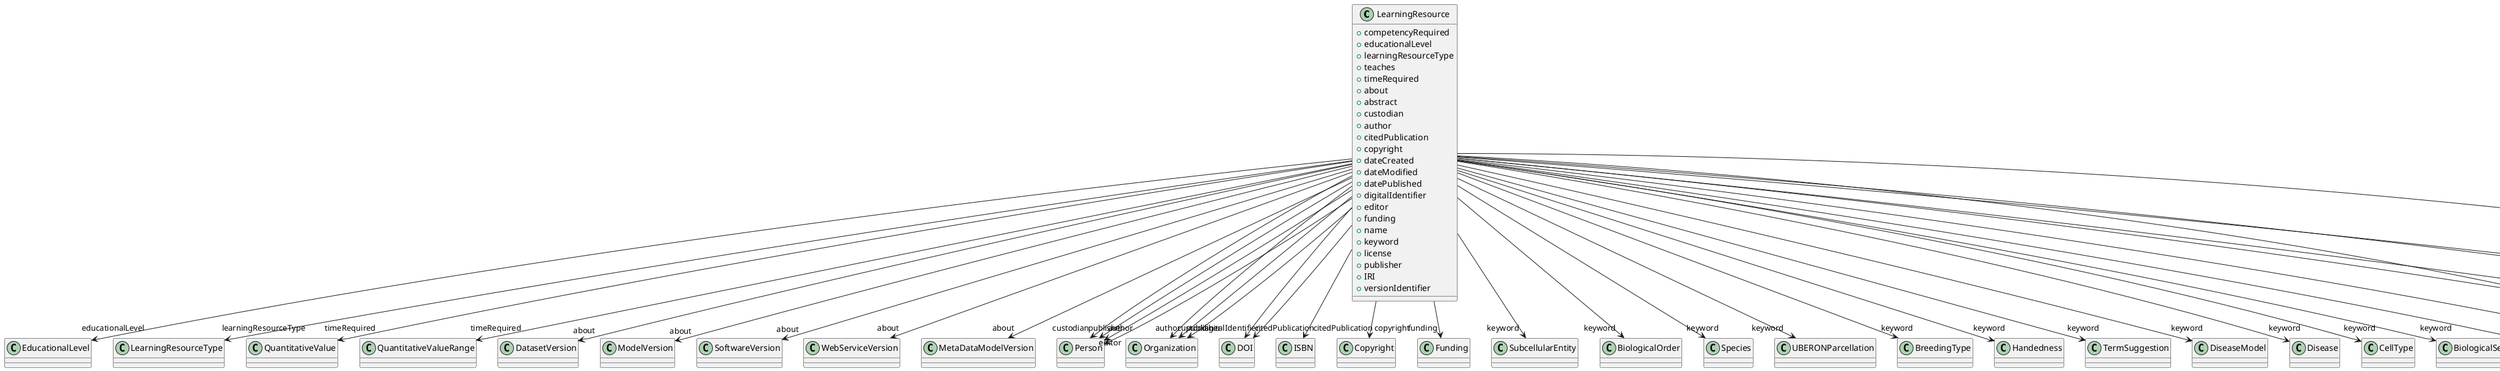 @startuml
class LearningResource {
+competencyRequired
+educationalLevel
+learningResourceType
+teaches
+timeRequired
+about
+abstract
+custodian
+author
+citedPublication
+copyright
+dateCreated
+dateModified
+datePublished
+digitalIdentifier
+editor
+funding
+name
+keyword
+license
+publisher
+IRI
+versionIdentifier

}
LearningResource -d-> "educationalLevel" EducationalLevel
LearningResource -d-> "learningResourceType" LearningResourceType
LearningResource -d-> "timeRequired" QuantitativeValue
LearningResource -d-> "timeRequired" QuantitativeValueRange
LearningResource -d-> "about" DatasetVersion
LearningResource -d-> "about" ModelVersion
LearningResource -d-> "about" SoftwareVersion
LearningResource -d-> "about" WebServiceVersion
LearningResource -d-> "about" MetaDataModelVersion
LearningResource -d-> "custodian" Person
LearningResource -d-> "custodian" Organization
LearningResource -d-> "author" Person
LearningResource -d-> "author" Organization
LearningResource -d-> "citedPublication" DOI
LearningResource -d-> "citedPublication" ISBN
LearningResource -d-> "copyright" Copyright
LearningResource -d-> "digitalIdentifier" DOI
LearningResource -d-> "editor" Person
LearningResource -d-> "funding" Funding
LearningResource -d-> "keyword" SubcellularEntity
LearningResource -d-> "keyword" BiologicalOrder
LearningResource -d-> "keyword" Species
LearningResource -d-> "keyword" UBERONParcellation
LearningResource -d-> "keyword" BreedingType
LearningResource -d-> "keyword" Handedness
LearningResource -d-> "keyword" TermSuggestion
LearningResource -d-> "keyword" DiseaseModel
LearningResource -d-> "keyword" Disease
LearningResource -d-> "keyword" CellType
LearningResource -d-> "keyword" BiologicalSex
LearningResource -d-> "keyword" CellCultureType
LearningResource -d-> "keyword" MolecularEntity
LearningResource -d-> "keyword" Organ
LearningResource -d-> "keyword" GeneticStrainType
LearningResource -d-> "keyword" CustomAnatomicalEntity
LearningResource -d-> "keyword" ParcellationEntity
LearningResource -d-> "keyword" ParcellationEntityVersion
LearningResource -d-> "license" License
LearningResource -d-> "publisher" Person
LearningResource -d-> "publisher" Organization

@enduml